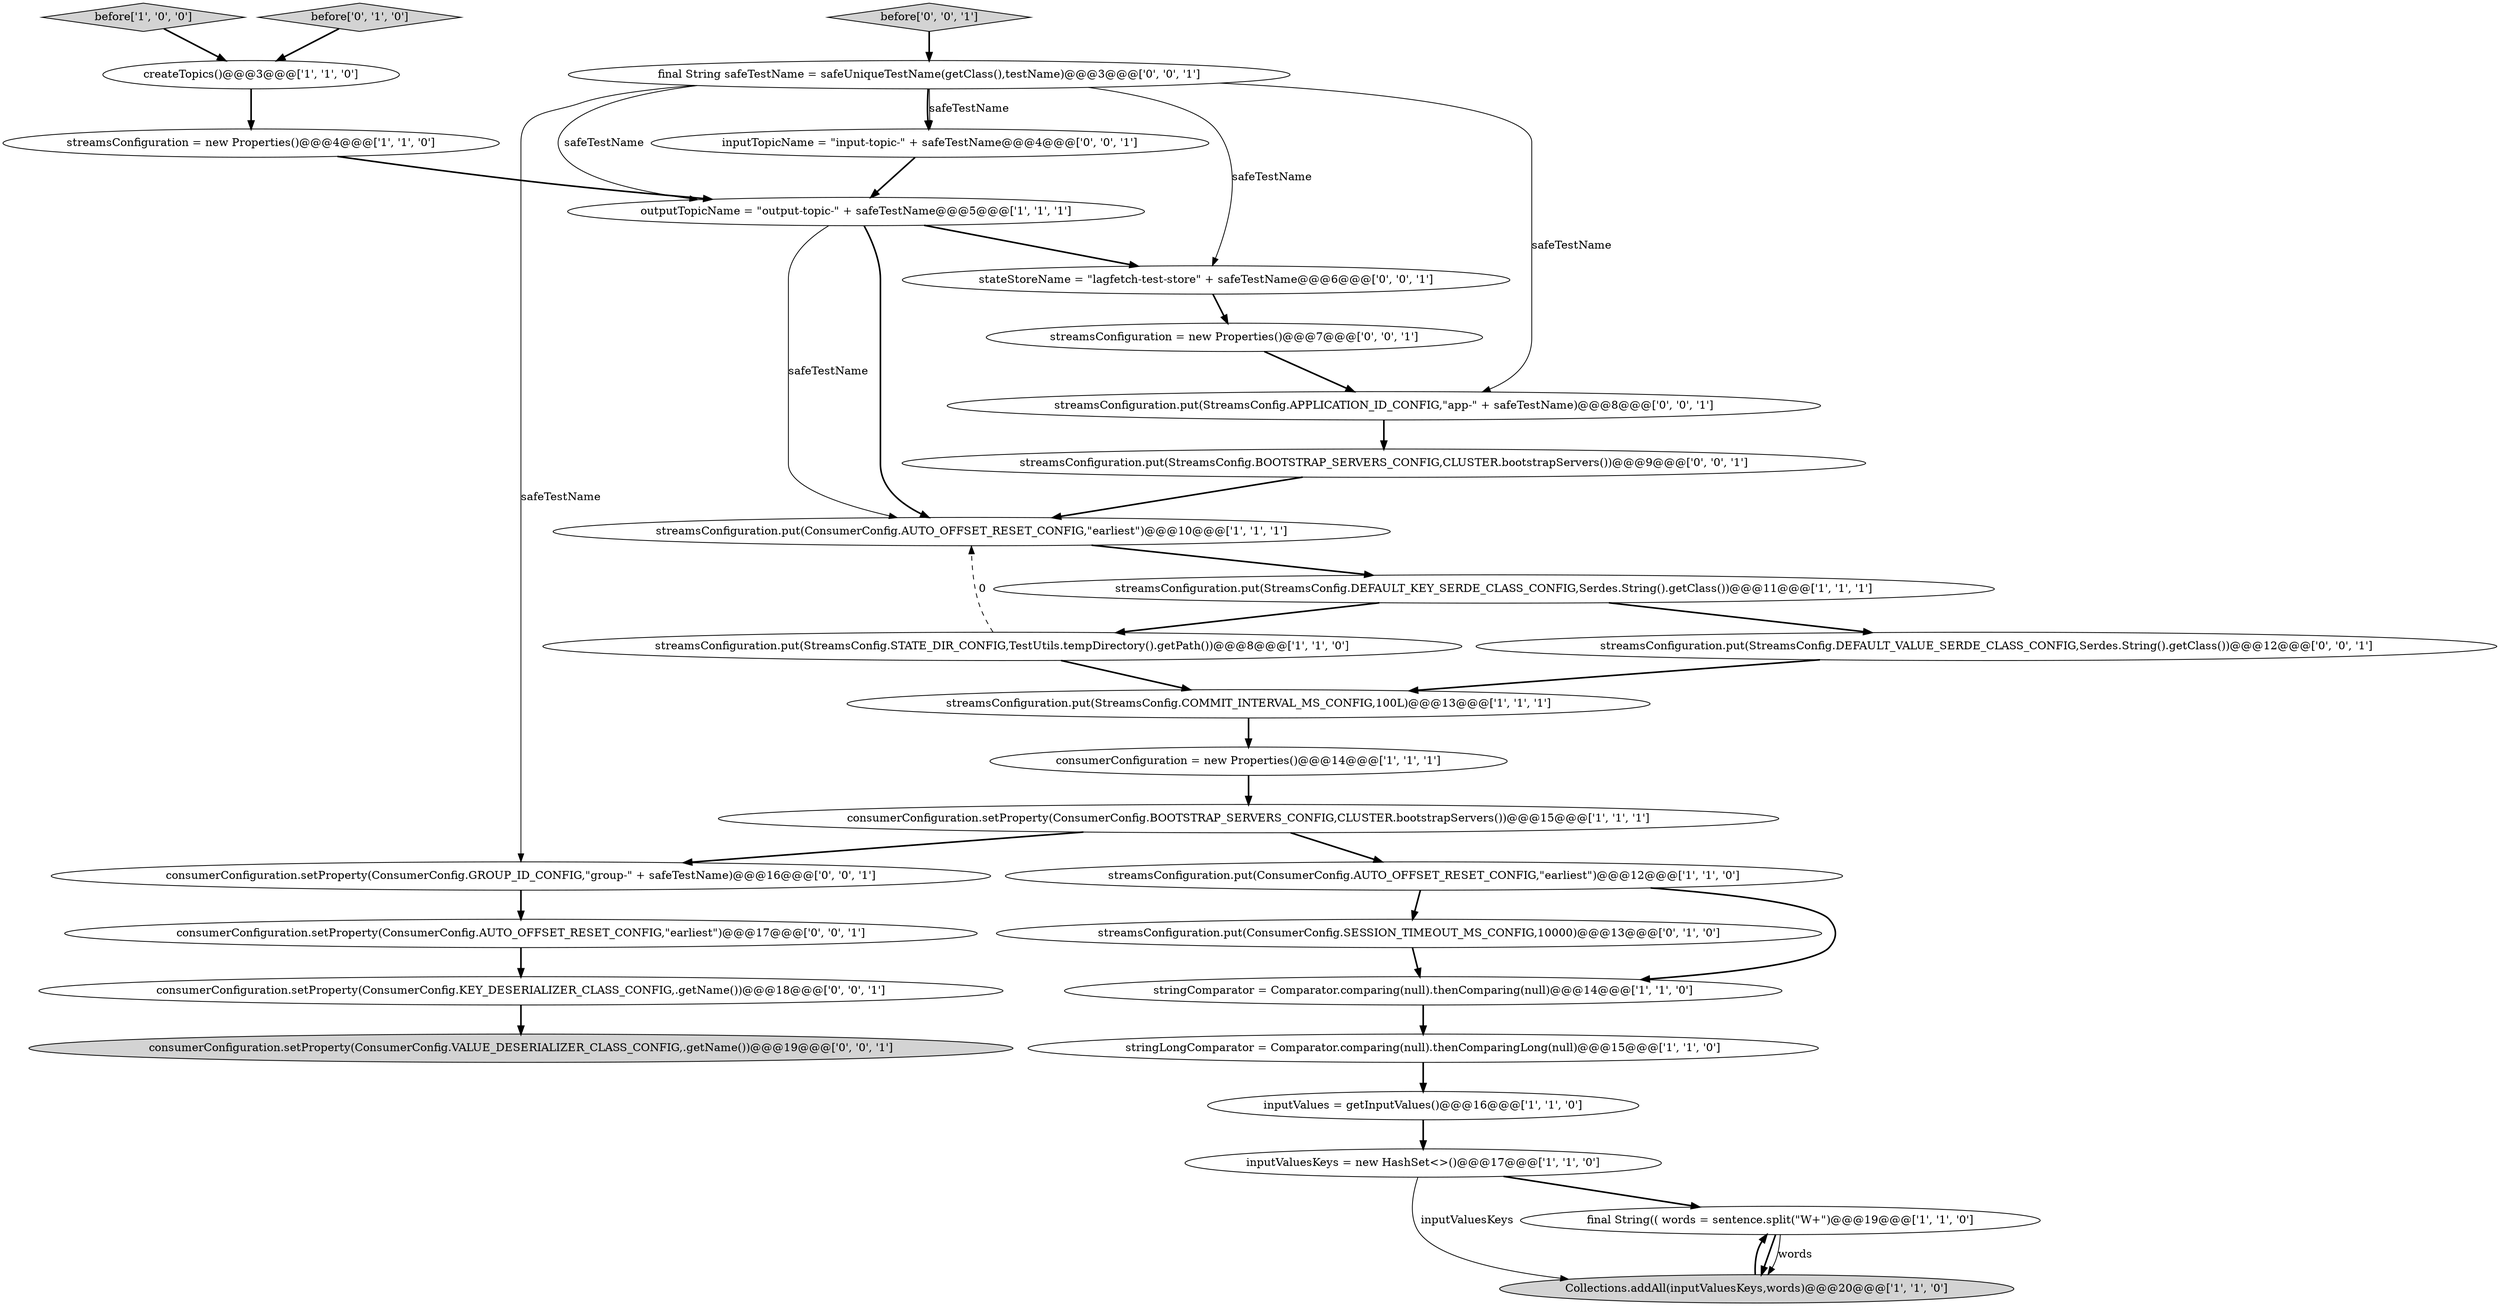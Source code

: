 digraph {
2 [style = filled, label = "createTopics()@@@3@@@['1', '1', '0']", fillcolor = white, shape = ellipse image = "AAA0AAABBB1BBB"];
18 [style = filled, label = "before['0', '1', '0']", fillcolor = lightgray, shape = diamond image = "AAA0AAABBB2BBB"];
28 [style = filled, label = "inputTopicName = \"input-topic-\" + safeTestName@@@4@@@['0', '0', '1']", fillcolor = white, shape = ellipse image = "AAA0AAABBB3BBB"];
1 [style = filled, label = "streamsConfiguration.put(StreamsConfig.DEFAULT_KEY_SERDE_CLASS_CONFIG,Serdes.String().getClass())@@@11@@@['1', '1', '1']", fillcolor = white, shape = ellipse image = "AAA0AAABBB1BBB"];
5 [style = filled, label = "stringComparator = Comparator.comparing(null).thenComparing(null)@@@14@@@['1', '1', '0']", fillcolor = white, shape = ellipse image = "AAA0AAABBB1BBB"];
26 [style = filled, label = "streamsConfiguration.put(StreamsConfig.APPLICATION_ID_CONFIG,\"app-\" + safeTestName)@@@8@@@['0', '0', '1']", fillcolor = white, shape = ellipse image = "AAA0AAABBB3BBB"];
21 [style = filled, label = "before['0', '0', '1']", fillcolor = lightgray, shape = diamond image = "AAA0AAABBB3BBB"];
27 [style = filled, label = "consumerConfiguration.setProperty(ConsumerConfig.KEY_DESERIALIZER_CLASS_CONFIG,.getName())@@@18@@@['0', '0', '1']", fillcolor = white, shape = ellipse image = "AAA0AAABBB3BBB"];
7 [style = filled, label = "consumerConfiguration = new Properties()@@@14@@@['1', '1', '1']", fillcolor = white, shape = ellipse image = "AAA0AAABBB1BBB"];
13 [style = filled, label = "stringLongComparator = Comparator.comparing(null).thenComparingLong(null)@@@15@@@['1', '1', '0']", fillcolor = white, shape = ellipse image = "AAA0AAABBB1BBB"];
4 [style = filled, label = "inputValuesKeys = new HashSet<>()@@@17@@@['1', '1', '0']", fillcolor = white, shape = ellipse image = "AAA0AAABBB1BBB"];
9 [style = filled, label = "final String(( words = sentence.split(\"\W+\")@@@19@@@['1', '1', '0']", fillcolor = white, shape = ellipse image = "AAA0AAABBB1BBB"];
30 [style = filled, label = "consumerConfiguration.setProperty(ConsumerConfig.VALUE_DESERIALIZER_CLASS_CONFIG,.getName())@@@19@@@['0', '0', '1']", fillcolor = lightgray, shape = ellipse image = "AAA0AAABBB3BBB"];
14 [style = filled, label = "before['1', '0', '0']", fillcolor = lightgray, shape = diamond image = "AAA0AAABBB1BBB"];
23 [style = filled, label = "streamsConfiguration.put(StreamsConfig.DEFAULT_VALUE_SERDE_CLASS_CONFIG,Serdes.String().getClass())@@@12@@@['0', '0', '1']", fillcolor = white, shape = ellipse image = "AAA0AAABBB3BBB"];
6 [style = filled, label = "outputTopicName = \"output-topic-\" + safeTestName@@@5@@@['1', '1', '1']", fillcolor = white, shape = ellipse image = "AAA0AAABBB1BBB"];
19 [style = filled, label = "stateStoreName = \"lagfetch-test-store\" + safeTestName@@@6@@@['0', '0', '1']", fillcolor = white, shape = ellipse image = "AAA0AAABBB3BBB"];
25 [style = filled, label = "final String safeTestName = safeUniqueTestName(getClass(),testName)@@@3@@@['0', '0', '1']", fillcolor = white, shape = ellipse image = "AAA0AAABBB3BBB"];
12 [style = filled, label = "streamsConfiguration.put(StreamsConfig.COMMIT_INTERVAL_MS_CONFIG,100L)@@@13@@@['1', '1', '1']", fillcolor = white, shape = ellipse image = "AAA0AAABBB1BBB"];
17 [style = filled, label = "streamsConfiguration.put(ConsumerConfig.SESSION_TIMEOUT_MS_CONFIG,10000)@@@13@@@['0', '1', '0']", fillcolor = white, shape = ellipse image = "AAA1AAABBB2BBB"];
24 [style = filled, label = "consumerConfiguration.setProperty(ConsumerConfig.GROUP_ID_CONFIG,\"group-\" + safeTestName)@@@16@@@['0', '0', '1']", fillcolor = white, shape = ellipse image = "AAA0AAABBB3BBB"];
15 [style = filled, label = "streamsConfiguration.put(StreamsConfig.STATE_DIR_CONFIG,TestUtils.tempDirectory().getPath())@@@8@@@['1', '1', '0']", fillcolor = white, shape = ellipse image = "AAA0AAABBB1BBB"];
11 [style = filled, label = "inputValues = getInputValues()@@@16@@@['1', '1', '0']", fillcolor = white, shape = ellipse image = "AAA0AAABBB1BBB"];
22 [style = filled, label = "consumerConfiguration.setProperty(ConsumerConfig.AUTO_OFFSET_RESET_CONFIG,\"earliest\")@@@17@@@['0', '0', '1']", fillcolor = white, shape = ellipse image = "AAA0AAABBB3BBB"];
8 [style = filled, label = "Collections.addAll(inputValuesKeys,words)@@@20@@@['1', '1', '0']", fillcolor = lightgray, shape = ellipse image = "AAA0AAABBB1BBB"];
29 [style = filled, label = "streamsConfiguration = new Properties()@@@7@@@['0', '0', '1']", fillcolor = white, shape = ellipse image = "AAA0AAABBB3BBB"];
16 [style = filled, label = "streamsConfiguration.put(ConsumerConfig.AUTO_OFFSET_RESET_CONFIG,\"earliest\")@@@12@@@['1', '1', '0']", fillcolor = white, shape = ellipse image = "AAA0AAABBB1BBB"];
3 [style = filled, label = "consumerConfiguration.setProperty(ConsumerConfig.BOOTSTRAP_SERVERS_CONFIG,CLUSTER.bootstrapServers())@@@15@@@['1', '1', '1']", fillcolor = white, shape = ellipse image = "AAA0AAABBB1BBB"];
0 [style = filled, label = "streamsConfiguration.put(ConsumerConfig.AUTO_OFFSET_RESET_CONFIG,\"earliest\")@@@10@@@['1', '1', '1']", fillcolor = white, shape = ellipse image = "AAA0AAABBB1BBB"];
20 [style = filled, label = "streamsConfiguration.put(StreamsConfig.BOOTSTRAP_SERVERS_CONFIG,CLUSTER.bootstrapServers())@@@9@@@['0', '0', '1']", fillcolor = white, shape = ellipse image = "AAA0AAABBB3BBB"];
10 [style = filled, label = "streamsConfiguration = new Properties()@@@4@@@['1', '1', '0']", fillcolor = white, shape = ellipse image = "AAA0AAABBB1BBB"];
12->7 [style = bold, label=""];
3->24 [style = bold, label=""];
11->4 [style = bold, label=""];
8->9 [style = bold, label=""];
10->6 [style = bold, label=""];
18->2 [style = bold, label=""];
15->12 [style = bold, label=""];
6->0 [style = bold, label=""];
26->20 [style = bold, label=""];
22->27 [style = bold, label=""];
2->10 [style = bold, label=""];
25->19 [style = solid, label="safeTestName"];
6->19 [style = bold, label=""];
1->23 [style = bold, label=""];
0->1 [style = bold, label=""];
5->13 [style = bold, label=""];
24->22 [style = bold, label=""];
4->8 [style = solid, label="inputValuesKeys"];
7->3 [style = bold, label=""];
21->25 [style = bold, label=""];
15->0 [style = dashed, label="0"];
28->6 [style = bold, label=""];
13->11 [style = bold, label=""];
25->28 [style = bold, label=""];
19->29 [style = bold, label=""];
25->28 [style = solid, label="safeTestName"];
23->12 [style = bold, label=""];
4->9 [style = bold, label=""];
27->30 [style = bold, label=""];
1->15 [style = bold, label=""];
16->5 [style = bold, label=""];
14->2 [style = bold, label=""];
16->17 [style = bold, label=""];
3->16 [style = bold, label=""];
25->6 [style = solid, label="safeTestName"];
9->8 [style = bold, label=""];
6->0 [style = solid, label="safeTestName"];
20->0 [style = bold, label=""];
25->24 [style = solid, label="safeTestName"];
17->5 [style = bold, label=""];
9->8 [style = solid, label="words"];
29->26 [style = bold, label=""];
25->26 [style = solid, label="safeTestName"];
}
